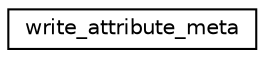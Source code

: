 digraph "Graphical Class Hierarchy"
{
 // INTERACTIVE_SVG=YES
 // LATEX_PDF_SIZE
  edge [fontname="Helvetica",fontsize="10",labelfontname="Helvetica",labelfontsize="10"];
  node [fontname="Helvetica",fontsize="10",shape=record];
  rankdir="LR";
  Node0 [label="write_attribute_meta",height=0.2,width=0.4,color="black", fillcolor="white", style="filled",URL="$interfacediag__output__mod_1_1write__attribute__meta.html",tooltip="Private interface to write metadata for an attribute to a file."];
}
